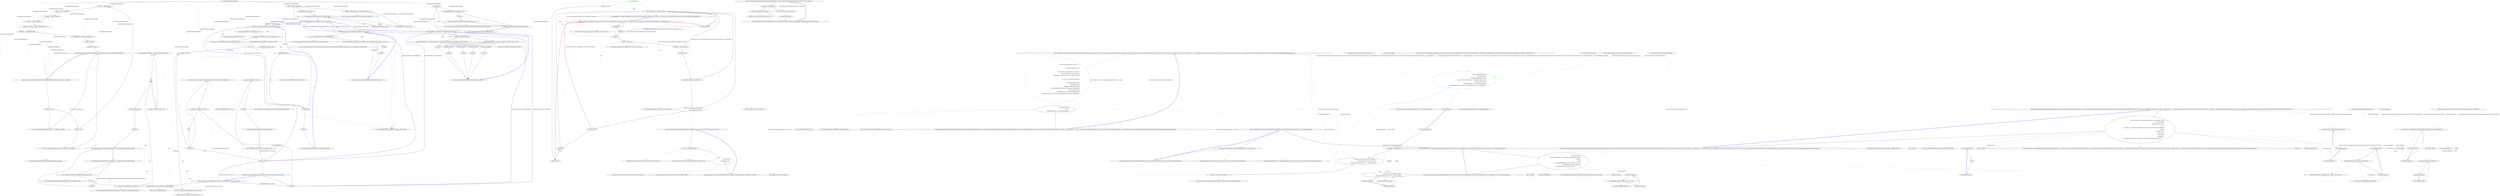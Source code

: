 digraph  {
n103 [label="CommandLine.Internal.OptionInfo", span=""];
n0 [cluster="CommandLine.Internal.OptionInfo.OptionInfo(CommandLine.OptionAttribute, System.Reflection.PropertyInfo)", label="Entry CommandLine.Internal.OptionInfo.OptionInfo(CommandLine.OptionAttribute, System.Reflection.PropertyInfo)", span="45-45"];
n1 [cluster="CommandLine.Internal.OptionInfo.OptionInfo(CommandLine.OptionAttribute, System.Reflection.PropertyInfo)", label="attribute == null", span="47-47"];
n3 [cluster="CommandLine.Internal.OptionInfo.OptionInfo(CommandLine.OptionAttribute, System.Reflection.PropertyInfo)", label="property == null", span="51-51"];
n5 [cluster="CommandLine.Internal.OptionInfo.OptionInfo(CommandLine.OptionAttribute, System.Reflection.PropertyInfo)", label="_required = attribute.Required", span="55-55"];
n6 [cluster="CommandLine.Internal.OptionInfo.OptionInfo(CommandLine.OptionAttribute, System.Reflection.PropertyInfo)", label="_helpText = attribute.HelpText", span="56-56"];
n7 [cluster="CommandLine.Internal.OptionInfo.OptionInfo(CommandLine.OptionAttribute, System.Reflection.PropertyInfo)", label="_shortName = attribute.ShortName", span="57-57"];
n8 [cluster="CommandLine.Internal.OptionInfo.OptionInfo(CommandLine.OptionAttribute, System.Reflection.PropertyInfo)", label="_longName = attribute.LongName", span="58-58"];
n9 [cluster="CommandLine.Internal.OptionInfo.OptionInfo(CommandLine.OptionAttribute, System.Reflection.PropertyInfo)", label="_mutuallyExclusiveSet = attribute.MutuallyExclusiveSet", span="59-59"];
n10 [cluster="CommandLine.Internal.OptionInfo.OptionInfo(CommandLine.OptionAttribute, System.Reflection.PropertyInfo)", label="_defaultValue = attribute.DefaultValue", span="60-60"];
n11 [cluster="CommandLine.Internal.OptionInfo.OptionInfo(CommandLine.OptionAttribute, System.Reflection.PropertyInfo)", label="_hasDefaultValue = attribute.HasDefaultValue", span="61-61"];
n12 [cluster="CommandLine.Internal.OptionInfo.OptionInfo(CommandLine.OptionAttribute, System.Reflection.PropertyInfo)", label="_attribute = attribute", span="62-62"];
n13 [cluster="CommandLine.Internal.OptionInfo.OptionInfo(CommandLine.OptionAttribute, System.Reflection.PropertyInfo)", label="_property = property", span="63-63"];
n2 [cluster="CommandLine.Internal.OptionInfo.OptionInfo(CommandLine.OptionAttribute, System.Reflection.PropertyInfo)", label="throw new ArgumentNullException(''attribute'', ''The attribute is mandatory'');", span="49-49"];
n4 [cluster="CommandLine.Internal.OptionInfo.OptionInfo(CommandLine.OptionAttribute, System.Reflection.PropertyInfo)", label="throw new ArgumentNullException(''property'', ''The property is mandatory'');", span="53-53"];
n14 [cluster="CommandLine.Internal.OptionInfo.OptionInfo(CommandLine.OptionAttribute, System.Reflection.PropertyInfo)", label="Exit CommandLine.Internal.OptionInfo.OptionInfo(CommandLine.OptionAttribute, System.Reflection.PropertyInfo)", span="45-45"];
n15 [cluster="System.ArgumentNullException.ArgumentNullException(string, string)", label="Entry System.ArgumentNullException.ArgumentNullException(string, string)", span="0-0"];
n16 [cluster="CommandLine.Internal.OptionInfo.CreateMap(object, CommandLine.CommandLineParserSettings)", label="Entry CommandLine.Internal.OptionInfo.CreateMap(object, CommandLine.CommandLineParserSettings)", span="74-74"];
n17 [cluster="CommandLine.Internal.OptionInfo.CreateMap(object, CommandLine.CommandLineParserSettings)", label="var list = ReflectionUtil.RetrievePropertyList<OptionAttribute>(target)", span="76-76"];
n20 [cluster="CommandLine.Internal.OptionInfo.CreateMap(object, CommandLine.CommandLineParserSettings)", label="var map = new OptionMap(list.Count, settings)", span="81-81"];
n24 [cluster="CommandLine.Internal.OptionInfo.CreateMap(object, CommandLine.CommandLineParserSettings)", label="map.RawOptions = target", span="89-89"];
n18 [cluster="CommandLine.Internal.OptionInfo.CreateMap(object, CommandLine.CommandLineParserSettings)", label="list == null", span="77-77"];
n27 [cluster="CommandLine.Internal.ReflectionUtil.RetrievePropertyList<TAttribute>(object)", label="Entry CommandLine.Internal.ReflectionUtil.RetrievePropertyList<TAttribute>(object)", span="43-43"];
n21 [cluster="CommandLine.Internal.OptionInfo.CreateMap(object, CommandLine.CommandLineParserSettings)", label=list, span="82-82"];
n19 [cluster="CommandLine.Internal.OptionInfo.CreateMap(object, CommandLine.CommandLineParserSettings)", label="return null;", span="79-79"];
n28 [cluster="CommandLine.Internal.OptionMap.OptionMap(int, CommandLine.CommandLineParserSettings)", label="Entry CommandLine.Internal.OptionMap.OptionMap(int, CommandLine.CommandLineParserSettings)", span="61-61"];
n23 [cluster="CommandLine.Internal.OptionInfo.CreateMap(object, CommandLine.CommandLineParserSettings)", label="map[pair.Right.UniqueName] = new OptionInfo(pair.Right, pair.Left)", span="86-86"];
n25 [cluster="CommandLine.Internal.OptionInfo.CreateMap(object, CommandLine.CommandLineParserSettings)", label="return map;", span="90-90"];
n22 [cluster="CommandLine.Internal.OptionInfo.CreateMap(object, CommandLine.CommandLineParserSettings)", label="pair.Left != null && pair.Right != null", span="84-84"];
n26 [cluster="CommandLine.Internal.OptionInfo.CreateMap(object, CommandLine.CommandLineParserSettings)", label="Exit CommandLine.Internal.OptionInfo.CreateMap(object, CommandLine.CommandLineParserSettings)", span="74-74"];
n29 [cluster="CommandLine.Internal.OptionInfo.SetValue(string, object)", label="Entry CommandLine.Internal.OptionInfo.SetValue(string, object)", span="93-93"];
n30 [cluster="CommandLine.Internal.OptionInfo.SetValue(string, object)", label="_attribute is OptionListAttribute", span="95-95"];
n31 [cluster="CommandLine.Internal.OptionInfo.SetValue(string, object)", label="return SetValueList(value, options);", span="97-97"];
n33 [cluster="CommandLine.Internal.OptionInfo.SetValue(string, object)", label="return SetNullableValue(value, options);", span="101-101"];
n34 [cluster="CommandLine.Internal.OptionInfo.SetValue(string, object)", label="return SetValueScalar(value, options);", span="103-103"];
n32 [cluster="CommandLine.Internal.OptionInfo.SetValue(string, object)", label="ReflectionUtil.IsNullableType(_property.PropertyType)", span="99-99"];
n37 [cluster="CommandLine.Internal.ReflectionUtil.IsNullableType(System.Type)", label="Entry CommandLine.Internal.ReflectionUtil.IsNullableType(System.Type)", span="178-178"];
n35 [cluster="CommandLine.Internal.OptionInfo.SetValue(string, object)", label="Exit CommandLine.Internal.OptionInfo.SetValue(string, object)", span="93-93"];
n39 [cluster="CommandLine.Internal.OptionInfo.SetValueScalar(string, object)", label="Entry CommandLine.Internal.OptionInfo.SetValueScalar(string, object)", span="126-126"];
n38 [cluster="CommandLine.Internal.OptionInfo.SetNullableValue(string, object)", label="Entry CommandLine.Internal.OptionInfo.SetNullableValue(string, object)", span="146-146"];
n36 [cluster="CommandLine.Internal.OptionInfo.SetValueList(string, object)", label="Entry CommandLine.Internal.OptionInfo.SetValueList(string, object)", span="168-168"];
n40 [cluster="CommandLine.Internal.OptionInfo.SetValue(System.Collections.Generic.IList<string>, object)", label="Entry CommandLine.Internal.OptionInfo.SetValue(System.Collections.Generic.IList<string>, object)", span="106-106"];
n41 [cluster="CommandLine.Internal.OptionInfo.SetValue(System.Collections.Generic.IList<string>, object)", label="Type elementType = _property.PropertyType.GetElementType()", span="108-108"];
n42 [cluster="CommandLine.Internal.OptionInfo.SetValue(System.Collections.Generic.IList<string>, object)", label="Array array = Array.CreateInstance(elementType, values.Count)", span="109-109"];
n45 [cluster="CommandLine.Internal.OptionInfo.SetValue(System.Collections.Generic.IList<string>, object)", label="array.SetValue(Convert.ChangeType(values[i], elementType, Thread.CurrentThread.CurrentCulture), i)", span="115-115"];
n46 [cluster="CommandLine.Internal.OptionInfo.SetValue(System.Collections.Generic.IList<string>, object)", label="_property.SetValue(options, array, null)", span="116-116"];
n52 [cluster="System.Type.GetElementType()", label="Entry System.Type.GetElementType()", span="0-0"];
n43 [cluster="CommandLine.Internal.OptionInfo.SetValue(System.Collections.Generic.IList<string>, object)", label="int i = 0", span="111-111"];
n53 [cluster="System.Array.CreateInstance(System.Type, int)", label="Entry System.Array.CreateInstance(System.Type, int)", span="0-0"];
n44 [cluster="CommandLine.Internal.OptionInfo.SetValue(System.Collections.Generic.IList<string>, object)", label="i < array.Length", span="111-111"];
n49 [cluster="CommandLine.Internal.OptionInfo.SetValue(System.Collections.Generic.IList<string>, object)", label="i++", span="111-111"];
n50 [cluster="CommandLine.Internal.OptionInfo.SetValue(System.Collections.Generic.IList<string>, object)", label="return true;", span="123-123"];
n54 [cluster="System.Convert.ChangeType(object, System.Type, System.IFormatProvider)", label="Entry System.Convert.ChangeType(object, System.Type, System.IFormatProvider)", span="0-0"];
n55 [cluster="System.Array.SetValue(object, int)", label="Entry System.Array.SetValue(object, int)", span="0-0"];
n47 [cluster="CommandLine.Internal.OptionInfo.SetValue(System.Collections.Generic.IList<string>, object)", label=FormatException, span="118-118"];
n56 [cluster="System.Reflection.PropertyInfo.SetValue(object, object, object[])", label="Entry System.Reflection.PropertyInfo.SetValue(object, object, object[])", span="0-0"];
n48 [cluster="CommandLine.Internal.OptionInfo.SetValue(System.Collections.Generic.IList<string>, object)", label="return false;", span="120-120"];
n51 [cluster="CommandLine.Internal.OptionInfo.SetValue(System.Collections.Generic.IList<string>, object)", label="Exit CommandLine.Internal.OptionInfo.SetValue(System.Collections.Generic.IList<string>, object)", span="106-106"];
n57 [cluster="CommandLine.Internal.OptionInfo.SetValueScalar(string, object)", label="_property.PropertyType.IsEnum", span="130-130"];
n58 [cluster="CommandLine.Internal.OptionInfo.SetValueScalar(string, object)", label="_property.SetValue(options, Enum.Parse(_property.PropertyType, value, true), null)", span="132-132"];
n59 [cluster="CommandLine.Internal.OptionInfo.SetValueScalar(string, object)", label="_property.SetValue(options, Convert.ChangeType(value, _property.PropertyType, Thread.CurrentThread.CurrentCulture), null)", span="136-136"];
n60 [cluster="CommandLine.Internal.OptionInfo.SetValueScalar(string, object)", label=InvalidCastException, span="139-139"];
n62 [cluster="CommandLine.Internal.OptionInfo.SetValueScalar(string, object)", label=FormatException, span="140-140"];
n64 [cluster="CommandLine.Internal.OptionInfo.SetValueScalar(string, object)", label=ArgumentException, span="141-141"];
n66 [cluster="CommandLine.Internal.OptionInfo.SetValueScalar(string, object)", label=OverflowException, span="142-142"];
n68 [cluster="CommandLine.Internal.OptionInfo.SetValueScalar(string, object)", label="return true;", span="143-143"];
n70 [cluster="System.Enum.Parse(System.Type, string, bool)", label="Entry System.Enum.Parse(System.Type, string, bool)", span="0-0"];
n61 [cluster="CommandLine.Internal.OptionInfo.SetValueScalar(string, object)", label="return false;", span="139-139"];
n63 [cluster="CommandLine.Internal.OptionInfo.SetValueScalar(string, object)", label="return false;", span="140-140"];
n65 [cluster="CommandLine.Internal.OptionInfo.SetValueScalar(string, object)", label="return false;", span="141-141"];
n67 [cluster="CommandLine.Internal.OptionInfo.SetValueScalar(string, object)", label="return false;", span="142-142"];
n69 [cluster="CommandLine.Internal.OptionInfo.SetValueScalar(string, object)", label="Exit CommandLine.Internal.OptionInfo.SetValueScalar(string, object)", span="126-126"];
n71 [cluster="CommandLine.Internal.OptionInfo.SetNullableValue(string, object)", label="var nc = new NullableConverter(_property.PropertyType)", span="148-148"];
n72 [cluster="CommandLine.Internal.OptionInfo.SetNullableValue(string, object)", label="_property.SetValue(options, nc.ConvertFromString(null, Thread.CurrentThread.CurrentCulture, value), null)", span="151-151"];
n77 [cluster="System.ComponentModel.NullableConverter.NullableConverter(System.Type)", label="Entry System.ComponentModel.NullableConverter.NullableConverter(System.Type)", span="0-0"];
n73 [cluster="CommandLine.Internal.OptionInfo.SetNullableValue(string, object)", label=Exception, span="155-155"];
n75 [cluster="CommandLine.Internal.OptionInfo.SetNullableValue(string, object)", label="return true;", span="159-159"];
n78 [cluster="System.ComponentModel.TypeConverter.ConvertFromString(System.ComponentModel.ITypeDescriptorContext, System.Globalization.CultureInfo, string)", label="Entry System.ComponentModel.TypeConverter.ConvertFromString(System.ComponentModel.ITypeDescriptorContext, System.Globalization.CultureInfo, string)", span="0-0"];
n74 [cluster="CommandLine.Internal.OptionInfo.SetNullableValue(string, object)", label="return false;", span="157-157"];
n76 [cluster="CommandLine.Internal.OptionInfo.SetNullableValue(string, object)", label="Exit CommandLine.Internal.OptionInfo.SetNullableValue(string, object)", span="146-146"];
n79 [cluster="CommandLine.Internal.OptionInfo.SetValue(bool, object)", label="Entry CommandLine.Internal.OptionInfo.SetValue(bool, object)", span="162-162"];
n80 [cluster="CommandLine.Internal.OptionInfo.SetValue(bool, object)", label="_property.SetValue(options, value, null)", span="164-164"];
n81 [cluster="CommandLine.Internal.OptionInfo.SetValue(bool, object)", label="return true;", span="165-165"];
n82 [cluster="CommandLine.Internal.OptionInfo.SetValue(bool, object)", label="Exit CommandLine.Internal.OptionInfo.SetValue(bool, object)", span="162-162"];
n83 [cluster="CommandLine.Internal.OptionInfo.SetValueList(string, object)", label="_property.SetValue(options, new List<string>(), null)", span="170-170"];
n84 [cluster="CommandLine.Internal.OptionInfo.SetValueList(string, object)", label="var fieldRef = (IList<string>)_property.GetValue(options, null)", span="171-171"];
n85 [cluster="CommandLine.Internal.OptionInfo.SetValueList(string, object)", label="var values = value.Split(((OptionListAttribute)_attribute).Separator)", span="172-172"];
n92 [cluster="System.Collections.Generic.List<T>.List()", label="Entry System.Collections.Generic.List<T>.List()", span="0-0"];
n93 [cluster="System.Reflection.PropertyInfo.GetValue(object, object[])", label="Entry System.Reflection.PropertyInfo.GetValue(object, object[])", span="0-0"];
n88 [cluster="CommandLine.Internal.OptionInfo.SetValueList(string, object)", label="fieldRef.Add(values[i])", span="175-175"];
n86 [cluster="CommandLine.Internal.OptionInfo.SetValueList(string, object)", label="int i = 0", span="173-173"];
n94 [cluster="string.Split(params char[])", label="Entry string.Split(params char[])", span="0-0"];
n87 [cluster="CommandLine.Internal.OptionInfo.SetValueList(string, object)", label="i < values.Length", span="173-173"];
n89 [cluster="CommandLine.Internal.OptionInfo.SetValueList(string, object)", label="i++", span="173-173"];
n90 [cluster="CommandLine.Internal.OptionInfo.SetValueList(string, object)", label="return true;", span="177-177"];
n95 [cluster="System.Collections.Generic.ICollection<T>.Add(T)", label="Entry System.Collections.Generic.ICollection<T>.Add(T)", span="0-0"];
n91 [cluster="CommandLine.Internal.OptionInfo.SetValueList(string, object)", label="Exit CommandLine.Internal.OptionInfo.SetValueList(string, object)", span="168-168"];
n96 [cluster="CommandLine.Internal.OptionInfo.SetDefault(object)", label="Entry CommandLine.Internal.OptionInfo.SetDefault(object)", span="180-180"];
n97 [cluster="CommandLine.Internal.OptionInfo.SetDefault(object)", label=_hasDefaultValue, span="182-182"];
n98 [cluster="CommandLine.Internal.OptionInfo.SetDefault(object)", label="_property.SetValue(options, _defaultValue, null)", span="186-186"];
n101 [cluster="CommandLine.Internal.OptionInfo.SetDefault(object)", label="Exit CommandLine.Internal.OptionInfo.SetDefault(object)", span="180-180"];
n99 [cluster="CommandLine.Internal.OptionInfo.SetDefault(object)", label=Exception, span="188-188"];
n100 [cluster="CommandLine.Internal.OptionInfo.SetDefault(object)", label="throw new CommandLineParserException(''Bad default value.'', e);", span="190-190"];
n102 [cluster="CommandLine.CommandLineParserException.CommandLineParserException(string, System.Exception)", label="Entry CommandLine.CommandLineParserException.CommandLineParserException(string, System.Exception)", span="57-57"];
d11 [cluster="CommandLine.Core.Sequence.Partition(System.Collections.Generic.IEnumerable<CommandLine.Core.Token>, System.Func<string, CommandLine.Infrastructure.Maybe<CommandLine.Core.TypeDescriptor>>)", color=green, community=0, label="0: token.IsValue()", span="33-33"];
d10 [cluster="CommandLine.Core.Sequence.Partition(System.Collections.Generic.IEnumerable<CommandLine.Core.Token>, System.Func<string, CommandLine.Infrastructure.Maybe<CommandLine.Core.TypeDescriptor>>)", label="tokens.Skip(1)", span="31-31"];
d12 [cluster="CommandLine.Core.Sequence.Partition(System.Collections.Generic.IEnumerable<CommandLine.Core.Token>, System.Func<string, CommandLine.Infrastructure.Maybe<CommandLine.Core.TypeDescriptor>>)", label="items++", span="35-35"];
d14 [cluster="CommandLine.Core.Sequence.Partition(System.Collections.Generic.IEnumerable<CommandLine.Core.Token>, System.Func<string, CommandLine.Infrastructure.Maybe<CommandLine.Core.TypeDescriptor>>)", label="Partition(tokens.Skip(1 + items), typeLookup)", span="46-46"];
d23 [cluster="CommandLine.Core.Token.IsValue()", label="Entry CommandLine.Core.Token.IsValue()", span="77-77"];
d0 [cluster="CommandLine.Core.Sequence.Partition(System.Collections.Generic.IEnumerable<CommandLine.Core.Token>, System.Func<string, CommandLine.Infrastructure.Maybe<CommandLine.Core.TypeDescriptor>>)", label="Entry CommandLine.Core.Sequence.Partition(System.Collections.Generic.IEnumerable<CommandLine.Core.Token>, System.Func<string, CommandLine.Infrastructure.Maybe<CommandLine.Core.TypeDescriptor>>)", span="11-11"];
d9 [cluster="CommandLine.Core.Sequence.Partition(System.Collections.Generic.IEnumerable<CommandLine.Core.Token>, System.Func<string, CommandLine.Infrastructure.Maybe<CommandLine.Core.TypeDescriptor>>)", label="yield return first;", span="29-29"];
d13 [cluster="CommandLine.Core.Sequence.Partition(System.Collections.Generic.IEnumerable<CommandLine.Core.Token>, System.Func<string, CommandLine.Infrastructure.Maybe<CommandLine.Core.TypeDescriptor>>)", label="yield return token;", span="36-36"];
d22 [cluster="System.Collections.Generic.IEnumerable<TSource>.Skip<TSource>(int)", label="Entry System.Collections.Generic.IEnumerable<TSource>.Skip<TSource>(int)", span="0-0"];
d3 [cluster="CommandLine.Core.Sequence.Partition(System.Collections.Generic.IEnumerable<CommandLine.Core.Token>, System.Func<string, CommandLine.Infrastructure.Maybe<CommandLine.Core.TypeDescriptor>>)", label="var items = 0", span="19-19"];
d15 [cluster="CommandLine.Core.Sequence.Partition(System.Collections.Generic.IEnumerable<CommandLine.Core.Token>, System.Func<string, CommandLine.Infrastructure.Maybe<CommandLine.Core.TypeDescriptor>>)", label="yield return token;", span="48-48"];
d7 [cluster="CommandLine.Core.Sequence.Partition(System.Collections.Generic.IEnumerable<CommandLine.Core.Token>, System.Func<string, CommandLine.Infrastructure.Maybe<CommandLine.Core.TypeDescriptor>>)", label="typeLookup(first.Text).MatchJust(out info)", span="24-24"];
d8 [cluster="CommandLine.Core.Sequence.Partition(System.Collections.Generic.IEnumerable<CommandLine.Core.Token>, System.Func<string, CommandLine.Infrastructure.Maybe<CommandLine.Core.TypeDescriptor>>)", label="info.Tag == TypeDescriptorKind.Sequence\r\n                        && IsNextTokenAValue(tokens)", span="26-27"];
d5 [cluster="CommandLine.Core.Sequence.Partition(System.Collections.Generic.IEnumerable<CommandLine.Core.Token>, System.Func<string, CommandLine.Infrastructure.Maybe<CommandLine.Core.TypeDescriptor>>)", label="first.Tag == TokenType.Name", span="21-21"];
d16 [cluster="CommandLine.Core.Sequence.Partition(System.Collections.Generic.IEnumerable<CommandLine.Core.Token>, System.Func<string, CommandLine.Infrastructure.Maybe<CommandLine.Core.TypeDescriptor>>)", label="Exit CommandLine.Core.Sequence.Partition(System.Collections.Generic.IEnumerable<CommandLine.Core.Token>, System.Func<string, CommandLine.Infrastructure.Maybe<CommandLine.Core.TypeDescriptor>>)", span="11-11"];
d25 [cluster="CommandLine.Core.Sequence.IsNextTokenAValue(System.Collections.Generic.IEnumerable<CommandLine.Core.Token>)", label="return next.Any()\r\n                ? next.Single().IsValue()\r\n                : false;", span="56-58"];
d1 [cluster="CommandLine.Core.Sequence.Partition(System.Collections.Generic.IEnumerable<CommandLine.Core.Token>, System.Func<string, CommandLine.Infrastructure.Maybe<CommandLine.Core.TypeDescriptor>>)", label="tokens.Empty()", span="15-15"];
d2 [cluster="CommandLine.Core.Sequence.Partition(System.Collections.Generic.IEnumerable<CommandLine.Core.Token>, System.Func<string, CommandLine.Infrastructure.Maybe<CommandLine.Core.TypeDescriptor>>)", label="yield break;", span="17-17"];
d4 [cluster="CommandLine.Core.Sequence.Partition(System.Collections.Generic.IEnumerable<CommandLine.Core.Token>, System.Func<string, CommandLine.Infrastructure.Maybe<CommandLine.Core.TypeDescriptor>>)", label="var first = tokens.First()", span="20-20"];
d24 [cluster="CommandLine.Core.Sequence.IsNextTokenAValue(System.Collections.Generic.IEnumerable<CommandLine.Core.Token>)", label="var next = tokens.Skip(1).Take(1)", span="54-54"];
d6 [cluster="CommandLine.Core.Sequence.Partition(System.Collections.Generic.IEnumerable<CommandLine.Core.Token>, System.Func<string, CommandLine.Infrastructure.Maybe<CommandLine.Core.TypeDescriptor>>)", label="TypeDescriptor info", span="23-23"];
d19 [cluster="System.Func<T, TResult>.Invoke(T)", label="Entry System.Func<T, TResult>.Invoke(T)", span="0-0"];
d20 [cluster="CommandLine.Infrastructure.Maybe<T>.MatchJust(out T)", label="Entry CommandLine.Infrastructure.Maybe<T>.MatchJust(out T)", span="31-31"];
d21 [cluster="CommandLine.Core.Sequence.IsNextTokenAValue(System.Collections.Generic.IEnumerable<CommandLine.Core.Token>)", label="Entry CommandLine.Core.Sequence.IsNextTokenAValue(System.Collections.Generic.IEnumerable<CommandLine.Core.Token>)", span="52-52"];
d26 [cluster="CommandLine.Core.Sequence.IsNextTokenAValue(System.Collections.Generic.IEnumerable<CommandLine.Core.Token>)", label="Exit CommandLine.Core.Sequence.IsNextTokenAValue(System.Collections.Generic.IEnumerable<CommandLine.Core.Token>)", span="52-52"];
d28 [cluster="System.Collections.Generic.IEnumerable<TSource>.Any<TSource>()", label="Entry System.Collections.Generic.IEnumerable<TSource>.Any<TSource>()", span="0-0"];
d29 [cluster="System.Collections.Generic.IEnumerable<TSource>.Single<TSource>()", label="Entry System.Collections.Generic.IEnumerable<TSource>.Single<TSource>()", span="0-0"];
d17 [cluster="System.Collections.Generic.IEnumerable<TSource>.Empty<TSource>()", label="Entry System.Collections.Generic.IEnumerable<TSource>.Empty<TSource>()", span="87-87"];
d18 [cluster="System.Collections.Generic.IEnumerable<TSource>.First<TSource>()", label="Entry System.Collections.Generic.IEnumerable<TSource>.First<TSource>()", span="0-0"];
d27 [cluster="System.Collections.Generic.IEnumerable<TSource>.Take<TSource>(int)", label="Entry System.Collections.Generic.IEnumerable<TSource>.Take<TSource>(int)", span="0-0"];
m0_51 [cluster="Unk.SingleOrDefault", file="InstanceChooser.cs", label="Entry Unk.SingleOrDefault", span=""];
m0_7 [cluster="CommandLine.Core.InstanceChooser.MakeNotParsed(System.Collections.Generic.IEnumerable<System.Type>, params CommandLine.Error[])", file="InstanceChooser.cs", label="Entry CommandLine.Core.InstanceChooser.MakeNotParsed(System.Collections.Generic.IEnumerable<System.Type>, params CommandLine.Error[])", span="81-81"];
m0_62 [cluster="CommandLine.Core.InstanceChooser.MakeNotParsed(System.Collections.Generic.IEnumerable<System.Type>, params CommandLine.Error[])", file="InstanceChooser.cs", label="return new NotParsed<object>(TypeInfo.Create(typeof(NullInstance), types), errors);", span="83-83"];
m0_63 [cluster="CommandLine.Core.InstanceChooser.MakeNotParsed(System.Collections.Generic.IEnumerable<System.Type>, params CommandLine.Error[])", file="InstanceChooser.cs", label="Exit CommandLine.Core.InstanceChooser.MakeNotParsed(System.Collections.Generic.IEnumerable<System.Type>, params CommandLine.Error[])", span="81-81"];
m0_31 [cluster="CommandLine.Core.InstanceBuilder.Build<T>(CSharpx.Maybe<System.Func<T>>, System.Func<System.Collections.Generic.IEnumerable<string>, System.Collections.Generic.IEnumerable<CommandLine.Core.OptionSpecification>, RailwaySharp.ErrorHandling.Result<System.Collections.Generic.IEnumerable<CommandLine.Core.Token>, CommandLine.Error>>, System.Collections.Generic.IEnumerable<string>, System.StringComparer, System.Globalization.CultureInfo, System.Collections.Generic.IEnumerable<CommandLine.ErrorType>)", file="InstanceChooser.cs", label="Entry CommandLine.Core.InstanceBuilder.Build<T>(CSharpx.Maybe<System.Func<T>>, System.Func<System.Collections.Generic.IEnumerable<string>, System.Collections.Generic.IEnumerable<CommandLine.Core.OptionSpecification>, RailwaySharp.ErrorHandling.Result<System.Collections.Generic.IEnumerable<CommandLine.Core.Token>, CommandLine.Error>>, System.Collections.Generic.IEnumerable<string>, System.StringComparer, System.Globalization.CultureInfo, System.Collections.Generic.IEnumerable<CommandLine.ErrorType>)", span="14-14"];
m0_30 [cluster="Unk.>", file="InstanceChooser.cs", label="Entry Unk.>", span=""];
m0_34 [cluster="Unk.MakeNotParsed", file="InstanceChooser.cs", label="Entry Unk.MakeNotParsed", span=""];
m0_29 [cluster="Unk.Any", file="InstanceChooser.cs", label="Entry Unk.Any", span=""];
m0_64 [cluster="CommandLine.NotParsed<T>.NotParsed(CommandLine.TypeInfo, System.Collections.Generic.IEnumerable<CommandLine.Error>)", file="InstanceChooser.cs", label="Entry CommandLine.NotParsed<T>.NotParsed(CommandLine.TypeInfo, System.Collections.Generic.IEnumerable<CommandLine.Error>)", span="163-163"];
m0_33 [cluster="CommandLine.BadVerbSelectedError.BadVerbSelectedError(string)", file="InstanceChooser.cs", label="Entry CommandLine.BadVerbSelectedError.BadVerbSelectedError(string)", span="382-382"];
m0_53 [cluster="CommandLine.HelpVerbRequestedError.HelpVerbRequestedError(string, System.Type, bool)", file="InstanceChooser.cs", label="Entry CommandLine.HelpVerbRequestedError.HelpVerbRequestedError(string, System.Type, bool)", span="408-408"];
m0_20 [cluster="CommandLine.VersionRequestedError.VersionRequestedError()", file="InstanceChooser.cs", label="Entry CommandLine.VersionRequestedError.VersionRequestedError()", span="457-457"];
m0_25 [cluster="System.StringComparer.Equals(string, string)", file="InstanceChooser.cs", label="Entry System.StringComparer.Equals(string, string)", span="0-0"];
m0_52 [cluster="Unk.ToMaybe", file="InstanceChooser.cs", label="Entry Unk.ToMaybe", span=""];
m0_41 [cluster="Unk.Single", file="InstanceChooser.cs", label="Entry Unk.Single", span=""];
m0_4 [cluster="System.Collections.Generic.IEnumerable<TSource>.Any<TSource>()", file="InstanceChooser.cs", label="Entry System.Collections.Generic.IEnumerable<TSource>.Any<TSource>()", span="0-0"];
m0_5 [cluster="System.Func<TResult>.Invoke()", file="InstanceChooser.cs", label="Entry System.Func<TResult>.Invoke()", span="0-0"];
m0_26 [cluster="string.Concat(string, string)", file="InstanceChooser.cs", label="Entry string.Concat(string, string)", span="0-0"];
m0_43 [cluster="lambda expression", file="InstanceChooser.cs", label="Entry lambda expression", span="58-58"];
m0_12 [cluster="lambda expression", color=green, community=0, file="InstanceChooser.cs", label="0: return preprocCompare(''help'')\r\n                    ? MakeNotParsed(types,\r\n                        MakeHelpVerbRequestedError(verbs,\r\n                            arguments.Skip(1).FirstOrDefault() ?? string.Empty, nameComparer))\r\n                    : preprocCompare(''version'')\r\n                        ? MakeNotParsed(types, new VersionRequestedError())\r\n                        : MatchVerb(tokenizer, verbs, arguments, nameComparer, parsingCulture, nonFatalErrors);", span="32-38"];
m0_10 [cluster="lambda expression", file="InstanceChooser.cs", label="Func<string, bool> preprocCompare = command =>\r\n                        nameComparer.Equals(command, firstArg) ||\r\n                        nameComparer.Equals(string.Concat(''--'', command), firstArg)", span="26-28"];
m0_11 [cluster="lambda expression", file="InstanceChooser.cs", label="var verbs = Verb.SelectFromTypes(types)", span="30-30"];
m0_13 [cluster="lambda expression", file="InstanceChooser.cs", label="Exit lambda expression", span="22-39"];
m0_9 [cluster="lambda expression", file="InstanceChooser.cs", label="var firstArg = arguments.First()", span="24-24"];
m0_23 [cluster="lambda expression", file="InstanceChooser.cs", label="nameComparer.Equals(command, firstArg) ||\r\n                        nameComparer.Equals(string.Concat(''--'', command), firstArg)", span="27-28"];
m0_8 [cluster="lambda expression", file="InstanceChooser.cs", label="Entry lambda expression", span="22-39"];
m0_56 [cluster="lambda expression", file="InstanceChooser.cs", label="nameComparer.Equals(v.Item1.Name, verb)", span="73-73"];
m0_36 [cluster="lambda expression", file="InstanceChooser.cs", label="nameComparer.Equals(a.Item1.Name, arguments.First())", span="54-54"];
m0_39 [cluster="lambda expression", file="InstanceChooser.cs", label="verbs.Single(v => nameComparer.Equals(v.Item1.Name, arguments.First())).Item2.AutoDefault()", span="58-58"];
m0_44 [cluster="lambda expression", file="InstanceChooser.cs", label="nameComparer.Equals(v.Item1.Name, arguments.First())", span="58-58"];
m0_22 [cluster="lambda expression", file="InstanceChooser.cs", label="Entry lambda expression", span="26-28"];
m0_24 [cluster="lambda expression", file="InstanceChooser.cs", label="Exit lambda expression", span="26-28"];
m0_35 [cluster="lambda expression", file="InstanceChooser.cs", label="Entry lambda expression", span="54-54"];
m0_38 [cluster="lambda expression", file="InstanceChooser.cs", label="Entry lambda expression", span="57-58"];
m0_46 [cluster="lambda expression", file="InstanceChooser.cs", label="Entry lambda expression", span="64-64"];
m0_55 [cluster="lambda expression", file="InstanceChooser.cs", label="Entry lambda expression", span="73-73"];
m0_58 [cluster="lambda expression", file="InstanceChooser.cs", label="Entry lambda expression", span="76-76"];
m0_57 [cluster="lambda expression", file="InstanceChooser.cs", label="Exit lambda expression", span="73-73"];
m0_37 [cluster="lambda expression", file="InstanceChooser.cs", label="Exit lambda expression", span="54-54"];
m0_40 [cluster="lambda expression", file="InstanceChooser.cs", label="Exit lambda expression", span="57-58"];
m0_45 [cluster="lambda expression", file="InstanceChooser.cs", label="Exit lambda expression", span="58-58"];
m0_48 [cluster="lambda expression", file="InstanceChooser.cs", label="Exit lambda expression", span="64-64"];
m0_47 [cluster="lambda expression", file="InstanceChooser.cs", label="v.Item2", span="64-64"];
m0_59 [cluster="lambda expression", file="InstanceChooser.cs", label="new HelpVerbRequestedError(v.Item1.Name, v.Item2, true)", span="76-76"];
m0_60 [cluster="lambda expression", file="InstanceChooser.cs", label="Exit lambda expression", span="76-76"];
m0_14 [cluster="System.Collections.Generic.IEnumerable<TSource>.First<TSource>()", file="InstanceChooser.cs", label="Entry System.Collections.Generic.IEnumerable<TSource>.First<TSource>()", span="0-0"];
m0_65 [cluster="CommandLine.TypeInfo.Create(System.Type, System.Collections.Generic.IEnumerable<System.Type>)", file="InstanceChooser.cs", label="Entry CommandLine.TypeInfo.Create(System.Type, System.Collections.Generic.IEnumerable<System.Type>)", span="34-34"];
m0_17 [cluster="System.Collections.Generic.IEnumerable<TSource>.Skip<TSource>(int)", file="InstanceChooser.cs", label="Entry System.Collections.Generic.IEnumerable<TSource>.Skip<TSource>(int)", span="0-0"];
m0_21 [cluster="CommandLine.Core.InstanceChooser.MatchVerb(System.Func<System.Collections.Generic.IEnumerable<string>, System.Collections.Generic.IEnumerable<CommandLine.Core.OptionSpecification>, RailwaySharp.ErrorHandling.Result<System.Collections.Generic.IEnumerable<CommandLine.Core.Token>, CommandLine.Error>>, System.Collections.Generic.IEnumerable<System.Tuple<CommandLine.Core.Verb, System.Type>>, System.Collections.Generic.IEnumerable<string>, System.StringComparer, System.Globalization.CultureInfo, System.Collections.Generic.IEnumerable<CommandLine.ErrorType>)", file="InstanceChooser.cs", label="Entry CommandLine.Core.InstanceChooser.MatchVerb(System.Func<System.Collections.Generic.IEnumerable<string>, System.Collections.Generic.IEnumerable<CommandLine.Core.OptionSpecification>, RailwaySharp.ErrorHandling.Result<System.Collections.Generic.IEnumerable<CommandLine.Core.Token>, CommandLine.Error>>, System.Collections.Generic.IEnumerable<System.Tuple<CommandLine.Core.Verb, System.Type>>, System.Collections.Generic.IEnumerable<string>, System.StringComparer, System.Globalization.CultureInfo, System.Collections.Generic.IEnumerable<CommandLine.ErrorType>)", span="46-46"];
m0_27 [cluster="CommandLine.Core.InstanceChooser.MatchVerb(System.Func<System.Collections.Generic.IEnumerable<string>, System.Collections.Generic.IEnumerable<CommandLine.Core.OptionSpecification>, RailwaySharp.ErrorHandling.Result<System.Collections.Generic.IEnumerable<CommandLine.Core.Token>, CommandLine.Error>>, System.Collections.Generic.IEnumerable<System.Tuple<CommandLine.Core.Verb, System.Type>>, System.Collections.Generic.IEnumerable<string>, System.StringComparer, System.Globalization.CultureInfo, System.Collections.Generic.IEnumerable<CommandLine.ErrorType>)", file="InstanceChooser.cs", label="return verbs.Any(a => nameComparer.Equals(a.Item1.Name, arguments.First()))\r\n                ? InstanceBuilder.Build(\r\n                    Maybe.Just<Func<object>>(\r\n                        () =>\r\n                            verbs.Single(v => nameComparer.Equals(v.Item1.Name, arguments.First())).Item2.AutoDefault()),\r\n                    tokenizer,\r\n                    arguments.Skip(1),\r\n                    nameComparer,\r\n                    parsingCulture,\r\n                    nonFatalErrors)\r\n                : MakeNotParsed(verbs.Select(v => v.Item2), new BadVerbSelectedError(arguments.First()));", span="54-64"];
m0_28 [cluster="CommandLine.Core.InstanceChooser.MatchVerb(System.Func<System.Collections.Generic.IEnumerable<string>, System.Collections.Generic.IEnumerable<CommandLine.Core.OptionSpecification>, RailwaySharp.ErrorHandling.Result<System.Collections.Generic.IEnumerable<CommandLine.Core.Token>, CommandLine.Error>>, System.Collections.Generic.IEnumerable<System.Tuple<CommandLine.Core.Verb, System.Type>>, System.Collections.Generic.IEnumerable<string>, System.StringComparer, System.Globalization.CultureInfo, System.Collections.Generic.IEnumerable<CommandLine.ErrorType>)", file="InstanceChooser.cs", label="Exit CommandLine.Core.InstanceChooser.MatchVerb(System.Func<System.Collections.Generic.IEnumerable<string>, System.Collections.Generic.IEnumerable<CommandLine.Core.OptionSpecification>, RailwaySharp.ErrorHandling.Result<System.Collections.Generic.IEnumerable<CommandLine.Core.Token>, CommandLine.Error>>, System.Collections.Generic.IEnumerable<System.Tuple<CommandLine.Core.Verb, System.Type>>, System.Collections.Generic.IEnumerable<string>, System.StringComparer, System.Globalization.CultureInfo, System.Collections.Generic.IEnumerable<CommandLine.ErrorType>)", span="46-46"];
m0_19 [cluster="CommandLine.Core.InstanceChooser.MakeHelpVerbRequestedError(System.Collections.Generic.IEnumerable<System.Tuple<CommandLine.Core.Verb, System.Type>>, string, System.StringComparer)", file="InstanceChooser.cs", label="Entry CommandLine.Core.InstanceChooser.MakeHelpVerbRequestedError(System.Collections.Generic.IEnumerable<System.Tuple<CommandLine.Core.Verb, System.Type>>, string, System.StringComparer)", span="67-67"];
m0_49 [cluster="CommandLine.Core.InstanceChooser.MakeHelpVerbRequestedError(System.Collections.Generic.IEnumerable<System.Tuple<CommandLine.Core.Verb, System.Type>>, string, System.StringComparer)", file="InstanceChooser.cs", label="return verb.Length > 0\r\n                ? verbs.SingleOrDefault(v => nameComparer.Equals(v.Item1.Name, verb))\r\n                        .ToMaybe()\r\n                        .Return(\r\n                            v => new HelpVerbRequestedError(v.Item1.Name, v.Item2, true),\r\n                            new HelpVerbRequestedError(null, null, false))\r\n                : new HelpVerbRequestedError(null, null, false);", span="72-78"];
m0_50 [cluster="CommandLine.Core.InstanceChooser.MakeHelpVerbRequestedError(System.Collections.Generic.IEnumerable<System.Tuple<CommandLine.Core.Verb, System.Type>>, string, System.StringComparer)", file="InstanceChooser.cs", label="Exit CommandLine.Core.InstanceChooser.MakeHelpVerbRequestedError(System.Collections.Generic.IEnumerable<System.Tuple<CommandLine.Core.Verb, System.Type>>, string, System.StringComparer)", span="67-67"];
m0_32 [cluster="Unk.Select", file="InstanceChooser.cs", label="Entry Unk.Select", span=""];
m0_6 [cluster="CommandLine.NoVerbSelectedError.NoVerbSelectedError()", file="InstanceChooser.cs", label="Entry CommandLine.NoVerbSelectedError.NoVerbSelectedError()", span="446-446"];
m0_54 [cluster="Unk.Return", file="InstanceChooser.cs", label="Entry Unk.Return", span=""];
m0_42 [cluster="Unk.AutoDefault", file="InstanceChooser.cs", label="Entry Unk.AutoDefault", span=""];
m0_18 [cluster="System.Collections.Generic.IEnumerable<TSource>.FirstOrDefault<TSource>()", file="InstanceChooser.cs", label="Entry System.Collections.Generic.IEnumerable<TSource>.FirstOrDefault<TSource>()", span="0-0"];
m0_0 [cluster="CommandLine.Core.InstanceChooser.Choose(System.Func<System.Collections.Generic.IEnumerable<string>, System.Collections.Generic.IEnumerable<CommandLine.Core.OptionSpecification>, RailwaySharp.ErrorHandling.Result<System.Collections.Generic.IEnumerable<CommandLine.Core.Token>, CommandLine.Error>>, System.Collections.Generic.IEnumerable<System.Type>, System.Collections.Generic.IEnumerable<string>, System.StringComparer, System.Globalization.CultureInfo, System.Collections.Generic.IEnumerable<CommandLine.ErrorType>)", file="InstanceChooser.cs", label="Entry CommandLine.Core.InstanceChooser.Choose(System.Func<System.Collections.Generic.IEnumerable<string>, System.Collections.Generic.IEnumerable<CommandLine.Core.OptionSpecification>, RailwaySharp.ErrorHandling.Result<System.Collections.Generic.IEnumerable<CommandLine.Core.Token>, CommandLine.Error>>, System.Collections.Generic.IEnumerable<System.Type>, System.Collections.Generic.IEnumerable<string>, System.StringComparer, System.Globalization.CultureInfo, System.Collections.Generic.IEnumerable<CommandLine.ErrorType>)", span="14-14"];
m0_1 [cluster="CommandLine.Core.InstanceChooser.Choose(System.Func<System.Collections.Generic.IEnumerable<string>, System.Collections.Generic.IEnumerable<CommandLine.Core.OptionSpecification>, RailwaySharp.ErrorHandling.Result<System.Collections.Generic.IEnumerable<CommandLine.Core.Token>, CommandLine.Error>>, System.Collections.Generic.IEnumerable<System.Type>, System.Collections.Generic.IEnumerable<string>, System.StringComparer, System.Globalization.CultureInfo, System.Collections.Generic.IEnumerable<CommandLine.ErrorType>)", color=green, community=0, file="InstanceChooser.cs", label="0: Func<ParserResult<object>> choose = () =>\r\n            {\r\n                var firstArg = arguments.First();\r\n\r\n                Func<string, bool> preprocCompare = command =>\r\n                        nameComparer.Equals(command, firstArg) ||\r\n                        nameComparer.Equals(string.Concat(''--'', command), firstArg);\r\n\r\n                var verbs = Verb.SelectFromTypes(types);\r\n\r\n                return preprocCompare(''help'')\r\n                    ? MakeNotParsed(types,\r\n                        MakeHelpVerbRequestedError(verbs,\r\n                            arguments.Skip(1).FirstOrDefault() ?? string.Empty, nameComparer))\r\n                    : preprocCompare(''version'')\r\n                        ? MakeNotParsed(types, new VersionRequestedError())\r\n                        : MatchVerb(tokenizer, verbs, arguments, nameComparer, parsingCulture, nonFatalErrors);\r\n            }", span="22-39"];
m0_2 [cluster="CommandLine.Core.InstanceChooser.Choose(System.Func<System.Collections.Generic.IEnumerable<string>, System.Collections.Generic.IEnumerable<CommandLine.Core.OptionSpecification>, RailwaySharp.ErrorHandling.Result<System.Collections.Generic.IEnumerable<CommandLine.Core.Token>, CommandLine.Error>>, System.Collections.Generic.IEnumerable<System.Type>, System.Collections.Generic.IEnumerable<string>, System.StringComparer, System.Globalization.CultureInfo, System.Collections.Generic.IEnumerable<CommandLine.ErrorType>)", file="InstanceChooser.cs", label="return arguments.Any()\r\n                ? choose()\r\n                : MakeNotParsed(types, new NoVerbSelectedError());", span="41-43"];
m0_3 [cluster="CommandLine.Core.InstanceChooser.Choose(System.Func<System.Collections.Generic.IEnumerable<string>, System.Collections.Generic.IEnumerable<CommandLine.Core.OptionSpecification>, RailwaySharp.ErrorHandling.Result<System.Collections.Generic.IEnumerable<CommandLine.Core.Token>, CommandLine.Error>>, System.Collections.Generic.IEnumerable<System.Type>, System.Collections.Generic.IEnumerable<string>, System.StringComparer, System.Globalization.CultureInfo, System.Collections.Generic.IEnumerable<CommandLine.ErrorType>)", file="InstanceChooser.cs", label="Exit CommandLine.Core.InstanceChooser.Choose(System.Func<System.Collections.Generic.IEnumerable<string>, System.Collections.Generic.IEnumerable<CommandLine.Core.OptionSpecification>, RailwaySharp.ErrorHandling.Result<System.Collections.Generic.IEnumerable<CommandLine.Core.Token>, CommandLine.Error>>, System.Collections.Generic.IEnumerable<System.Type>, System.Collections.Generic.IEnumerable<string>, System.StringComparer, System.Globalization.CultureInfo, System.Collections.Generic.IEnumerable<CommandLine.ErrorType>)", span="14-14"];
m0_15 [cluster="CommandLine.Core.Verb.SelectFromTypes(System.Collections.Generic.IEnumerable<System.Type>)", file="InstanceChooser.cs", label="Entry CommandLine.Core.Verb.SelectFromTypes(System.Collections.Generic.IEnumerable<System.Type>)", span="40-40"];
m0_61 [cluster="HelpVerbRequestedError.cstr", file="InstanceChooser.cs", label="Entry HelpVerbRequestedError.cstr", span=""];
m0_66 [file="InstanceChooser.cs", label="System.Collections.Generic.IEnumerable<string>", span=""];
m0_67 [file="InstanceChooser.cs", label="System.StringComparer", span=""];
m0_68 [file="InstanceChooser.cs", label="System.Collections.Generic.IEnumerable<System.Type>", span=""];
m0_69 [file="InstanceChooser.cs", label="System.Func<System.Collections.Generic.IEnumerable<string>, System.Collections.Generic.IEnumerable<CommandLine.Core.OptionSpecification>, RailwaySharp.ErrorHandling.Result<System.Collections.Generic.IEnumerable<CommandLine.Core.Token>, CommandLine.Error>>", span=""];
m0_70 [file="InstanceChooser.cs", label="System.Globalization.CultureInfo", span=""];
m0_71 [file="InstanceChooser.cs", label="System.Collections.Generic.IEnumerable<CommandLine.ErrorType>", span=""];
m0_72 [file="InstanceChooser.cs", label=firstArg, span=""];
m0_76 [file="InstanceChooser.cs", label=string, span=""];
m0_77 [file="InstanceChooser.cs", label="System.StringComparer", span=""];
m0_73 [file="InstanceChooser.cs", label="System.Collections.Generic.IEnumerable<string>", span=""];
m0_74 [file="InstanceChooser.cs", label="System.StringComparer", span=""];
m0_75 [file="InstanceChooser.cs", label="System.Collections.Generic.IEnumerable<System.Tuple<CommandLine.Core.Verb, System.Type>>", span=""];
m1_0 [cluster="CommandLine.Infrastructure.ResultExtensions.SuccessfulMessages<TSuccess, TMessage>(RailwaySharp.ErrorHandling.Result<TSuccess, TMessage>)", file="ParserTests.cs", label="Entry CommandLine.Infrastructure.ResultExtensions.SuccessfulMessages<TSuccess, TMessage>(RailwaySharp.ErrorHandling.Result<TSuccess, TMessage>)", span="12-12"];
m1_1 [cluster="CommandLine.Infrastructure.ResultExtensions.SuccessfulMessages<TSuccess, TMessage>(RailwaySharp.ErrorHandling.Result<TSuccess, TMessage>)", file="ParserTests.cs", label="result.Tag == ResultType.Ok", span="14-14"];
m1_2 [cluster="CommandLine.Infrastructure.ResultExtensions.SuccessfulMessages<TSuccess, TMessage>(RailwaySharp.ErrorHandling.Result<TSuccess, TMessage>)", file="ParserTests.cs", label="var ok = (Ok<TSuccess, TMessage>)result", span="16-16"];
m1_4 [cluster="CommandLine.Infrastructure.ResultExtensions.SuccessfulMessages<TSuccess, TMessage>(RailwaySharp.ErrorHandling.Result<TSuccess, TMessage>)", file="ParserTests.cs", label="return Enumerable.Empty<TMessage>();", span="19-19"];
m1_3 [cluster="CommandLine.Infrastructure.ResultExtensions.SuccessfulMessages<TSuccess, TMessage>(RailwaySharp.ErrorHandling.Result<TSuccess, TMessage>)", file="ParserTests.cs", label="return ok.Value.Messages;", span="17-17"];
m1_5 [cluster="CommandLine.Infrastructure.ResultExtensions.SuccessfulMessages<TSuccess, TMessage>(RailwaySharp.ErrorHandling.Result<TSuccess, TMessage>)", file="ParserTests.cs", label="Exit CommandLine.Infrastructure.ResultExtensions.SuccessfulMessages<TSuccess, TMessage>(RailwaySharp.ErrorHandling.Result<TSuccess, TMessage>)", span="12-12"];
m1_6 [cluster="System.Linq.Enumerable.Empty<TResult>()", file="ParserTests.cs", label="Entry System.Linq.Enumerable.Empty<TResult>()", span="0-0"];
n103 -> n5  [color=darkseagreen4, key=1, label="CommandLine.Internal.OptionInfo", style=dashed];
n103 -> n6  [color=darkseagreen4, key=1, label="CommandLine.Internal.OptionInfo", style=dashed];
n103 -> n7  [color=darkseagreen4, key=1, label="CommandLine.Internal.OptionInfo", style=dashed];
n103 -> n8  [color=darkseagreen4, key=1, label="CommandLine.Internal.OptionInfo", style=dashed];
n103 -> n9  [color=darkseagreen4, key=1, label="CommandLine.Internal.OptionInfo", style=dashed];
n103 -> n10  [color=darkseagreen4, key=1, label="CommandLine.Internal.OptionInfo", style=dashed];
n103 -> n11  [color=darkseagreen4, key=1, label="CommandLine.Internal.OptionInfo", style=dashed];
n103 -> n12  [color=darkseagreen4, key=1, label="CommandLine.Internal.OptionInfo", style=dashed];
n103 -> n13  [color=darkseagreen4, key=1, label="CommandLine.Internal.OptionInfo", style=dashed];
n103 -> n30  [color=darkseagreen4, key=1, label="CommandLine.Internal.OptionInfo", style=dashed];
n103 -> n31  [color=darkseagreen4, key=1, label="CommandLine.Internal.OptionInfo", style=dashed];
n103 -> n32  [color=darkseagreen4, key=1, label="CommandLine.Internal.OptionInfo", style=dashed];
n103 -> n33  [color=darkseagreen4, key=1, label="CommandLine.Internal.OptionInfo", style=dashed];
n103 -> n34  [color=darkseagreen4, key=1, label="CommandLine.Internal.OptionInfo", style=dashed];
n103 -> n41  [color=darkseagreen4, key=1, label="CommandLine.Internal.OptionInfo", style=dashed];
n103 -> n46  [color=darkseagreen4, key=1, label="CommandLine.Internal.OptionInfo", style=dashed];
n103 -> n57  [color=darkseagreen4, key=1, label="CommandLine.Internal.OptionInfo", style=dashed];
n103 -> n58  [color=darkseagreen4, key=1, label="CommandLine.Internal.OptionInfo", style=dashed];
n103 -> n59  [color=darkseagreen4, key=1, label="CommandLine.Internal.OptionInfo", style=dashed];
n103 -> n71  [color=darkseagreen4, key=1, label="CommandLine.Internal.OptionInfo", style=dashed];
n103 -> n72  [color=darkseagreen4, key=1, label="CommandLine.Internal.OptionInfo", style=dashed];
n103 -> n80  [color=darkseagreen4, key=1, label="CommandLine.Internal.OptionInfo", style=dashed];
n103 -> n83  [color=darkseagreen4, key=1, label="CommandLine.Internal.OptionInfo", style=dashed];
n103 -> n84  [color=darkseagreen4, key=1, label="CommandLine.Internal.OptionInfo", style=dashed];
n103 -> n85  [color=darkseagreen4, key=1, label="CommandLine.Internal.OptionInfo", style=dashed];
n103 -> n97  [color=darkseagreen4, key=1, label="CommandLine.Internal.OptionInfo", style=dashed];
n103 -> n98  [color=darkseagreen4, key=1, label="CommandLine.Internal.OptionInfo", style=dashed];
n0 -> n1  [key=0, style=solid];
n0 -> n3  [color=darkseagreen4, key=1, label="System.Reflection.PropertyInfo", style=dashed];
n0 -> n5  [color=darkseagreen4, key=1, label="CommandLine.OptionAttribute", style=dashed];
n0 -> n6  [color=darkseagreen4, key=1, label="CommandLine.OptionAttribute", style=dashed];
n0 -> n7  [color=darkseagreen4, key=1, label="CommandLine.OptionAttribute", style=dashed];
n0 -> n8  [color=darkseagreen4, key=1, label="CommandLine.OptionAttribute", style=dashed];
n0 -> n9  [color=darkseagreen4, key=1, label="CommandLine.OptionAttribute", style=dashed];
n0 -> n10  [color=darkseagreen4, key=1, label="CommandLine.OptionAttribute", style=dashed];
n0 -> n11  [color=darkseagreen4, key=1, label="CommandLine.OptionAttribute", style=dashed];
n0 -> n12  [color=darkseagreen4, key=1, label="CommandLine.OptionAttribute", style=dashed];
n0 -> n13  [color=darkseagreen4, key=1, label="System.Reflection.PropertyInfo", style=dashed];
n1 -> n2  [key=0, style=solid];
n1 -> n3  [key=0, style=solid];
n3 -> n4  [key=0, style=solid];
n3 -> n5  [key=0, style=solid];
n5 -> n6  [key=0, style=solid];
n6 -> n7  [key=0, style=solid];
n7 -> n8  [key=0, style=solid];
n8 -> n9  [key=0, style=solid];
n9 -> n10  [key=0, style=solid];
n10 -> n11  [key=0, style=solid];
n11 -> n12  [key=0, style=solid];
n12 -> n13  [key=0, style=solid];
n13 -> n14  [key=0, style=solid];
n2 -> n14  [key=0, style=solid];
n2 -> n15  [key=2, style=dotted];
n4 -> n14  [key=0, style=solid];
n4 -> n15  [key=2, style=dotted];
n14 -> n0  [color=blue, key=0, style=bold];
n16 -> n17  [key=0, style=solid];
n16 -> n20  [color=darkseagreen4, key=1, label="CommandLine.CommandLineParserSettings", style=dashed];
n16 -> n24  [color=darkseagreen4, key=1, label=object, style=dashed];
n16 -> n19  [color=darkorchid, key=3, label="method methodReturn CommandLine.Internal.OptionMap CreateMap", style=bold];
n17 -> n18  [key=0, style=solid];
n17 -> n27  [key=2, style=dotted];
n17 -> n20  [color=darkseagreen4, key=1, label=list, style=dashed];
n17 -> n21  [color=darkseagreen4, key=1, label=list, style=dashed];
n20 -> n21  [key=0, style=solid];
n20 -> n28  [key=2, style=dotted];
n20 -> n23  [color=darkseagreen4, key=1, label=map, style=dashed];
n20 -> n24  [color=darkseagreen4, key=1, label=map, style=dashed];
n20 -> n25  [color=darkseagreen4, key=1, label=map, style=dashed];
n24 -> n25  [key=0, style=solid];
n18 -> n19  [key=0, style=solid];
n18 -> n20  [key=0, style=solid];
n21 -> n22  [key=0, style=solid];
n21 -> n24  [key=0, style=solid];
n21 -> n23  [color=darkseagreen4, key=1, label=pair, style=dashed];
n19 -> n26  [key=0, style=solid];
n23 -> n21  [key=0, style=solid];
n23 -> n0  [key=2, style=dotted];
n25 -> n26  [key=0, style=solid];
n22 -> n23  [key=0, style=solid];
n22 -> n21  [key=0, style=solid];
n26 -> n16  [color=blue, key=0, style=bold];
n29 -> n30  [key=0, style=solid];
n29 -> n31  [color=darkseagreen4, key=1, label=string, style=dashed];
n29 -> n33  [color=darkseagreen4, key=1, label=string, style=dashed];
n29 -> n34  [color=darkseagreen4, key=1, label=string, style=dashed];
n29 -> n36  [color=darkorchid, key=3, label="method methodReturn bool SetValue", style=bold];
n29 -> n38  [color=darkorchid, key=3, label="method methodReturn bool SetValue", style=bold];
n29 -> n39  [color=darkorchid, key=3, label="method methodReturn bool SetValue", style=bold];
n30 -> n31  [key=0, style=solid];
n30 -> n32  [key=0, style=solid];
n31 -> n35  [key=0, style=solid];
n31 -> n36  [key=2, style=dotted];
n33 -> n35  [key=0, style=solid];
n33 -> n38  [key=2, style=dotted];
n34 -> n35  [key=0, style=solid];
n34 -> n39  [key=2, style=dotted];
n32 -> n33  [key=0, style=solid];
n32 -> n34  [key=0, style=solid];
n32 -> n37  [key=2, style=dotted];
n35 -> n29  [color=blue, key=0, style=bold];
n39 -> n57  [key=0, style=solid];
n39 -> n58  [color=darkseagreen4, key=1, label=string, style=dashed];
n39 -> n59  [color=darkseagreen4, key=1, label=string, style=dashed];
n39 -> n29  [color=darkorchid, key=3, label="Parameter variable object options", style=bold];
n39 -> n48  [color=darkorchid, key=3, label="method methodReturn bool SetValueScalar", style=bold];
n39 -> n50  [color=darkorchid, key=3, label="method methodReturn bool SetValueScalar", style=bold];
n38 -> n71  [key=0, style=solid];
n38 -> n72  [color=darkseagreen4, key=1, label=string, style=dashed];
n38 -> n29  [color=darkorchid, key=3, label="Parameter variable object options", style=bold];
n38 -> n48  [color=darkorchid, key=3, label="method methodReturn bool SetNullableValue", style=bold];
n38 -> n50  [color=darkorchid, key=3, label="method methodReturn bool SetNullableValue", style=bold];
n36 -> n83  [key=0, style=solid];
n36 -> n84  [color=darkseagreen4, key=1, label=object, style=dashed];
n36 -> n85  [color=darkseagreen4, key=1, label=string, style=dashed];
n36 -> n29  [color=darkorchid, key=3, label="Parameter variable object options", style=bold];
n36 -> n50  [color=darkorchid, key=3, label="method methodReturn bool SetValueList", style=bold];
n40 -> n41  [key=0, style=solid];
n40 -> n42  [color=darkseagreen4, key=1, label="System.Collections.Generic.IList<string>", style=dashed];
n40 -> n45  [color=darkseagreen4, key=1, label="System.Collections.Generic.IList<string>", style=dashed];
n40 -> n46  [color=darkseagreen4, key=1, label=object, style=dashed];
n40 -> n48  [color=darkorchid, key=3, label="method methodReturn bool SetValue", style=bold];
n40 -> n50  [color=darkorchid, key=3, label="method methodReturn bool SetValue", style=bold];
n41 -> n42  [key=0, style=solid];
n41 -> n52  [key=2, style=dotted];
n41 -> n45  [color=darkseagreen4, key=1, label=elementType, style=dashed];
n42 -> n43  [key=0, style=solid];
n42 -> n53  [key=2, style=dotted];
n42 -> n44  [color=darkseagreen4, key=1, label=array, style=dashed];
n42 -> n45  [color=darkseagreen4, key=1, label=array, style=dashed];
n42 -> n46  [color=darkseagreen4, key=1, label=array, style=dashed];
n45 -> n46  [key=0, style=solid];
n45 -> n54  [key=2, style=dotted];
n45 -> n55  [key=2, style=dotted];
n46 -> n47  [key=0, style=solid];
n46 -> n49  [key=0, style=solid];
n46 -> n56  [key=2, style=dotted];
n43 -> n44  [key=0, style=solid];
n43 -> n45  [color=darkseagreen4, key=1, label=i, style=dashed];
n43 -> n49  [color=darkseagreen4, key=1, label=i, style=dashed];
n43 -> n43  [color=darkorchid, key=3, label="Local variable int i", style=bold];
n44 -> n45  [key=0, style=solid];
n44 -> n50  [key=0, style=solid];
n49 -> n44  [key=0, style=solid];
n49 -> n49  [color=darkseagreen4, key=1, label=i, style=dashed];
n50 -> n51  [key=0, style=solid];
n47 -> n48  [key=0, style=solid];
n48 -> n51  [key=0, style=solid];
n51 -> n40  [color=blue, key=0, style=bold];
n57 -> n58  [key=0, style=solid];
n57 -> n59  [key=0, style=solid];
n58 -> n60  [key=0, style=solid];
n58 -> n62  [key=0, style=solid];
n58 -> n64  [key=0, style=solid];
n58 -> n66  [key=0, style=solid];
n58 -> n68  [key=0, style=solid];
n58 -> n70  [key=2, style=dotted];
n58 -> n56  [key=2, style=dotted];
n59 -> n60  [key=0, style=solid];
n59 -> n62  [key=0, style=solid];
n59 -> n64  [key=0, style=solid];
n59 -> n66  [key=0, style=solid];
n59 -> n68  [key=0, style=solid];
n59 -> n54  [key=2, style=dotted];
n59 -> n56  [key=2, style=dotted];
n60 -> n61  [key=0, style=solid];
n62 -> n63  [key=0, style=solid];
n64 -> n65  [key=0, style=solid];
n66 -> n67  [key=0, style=solid];
n68 -> n69  [key=0, style=solid];
n61 -> n69  [key=0, style=solid];
n63 -> n69  [key=0, style=solid];
n65 -> n69  [key=0, style=solid];
n67 -> n69  [key=0, style=solid];
n69 -> n39  [color=blue, key=0, style=bold];
n71 -> n72  [key=0, style=solid];
n71 -> n77  [key=2, style=dotted];
n72 -> n73  [key=0, style=solid];
n72 -> n75  [key=0, style=solid];
n72 -> n78  [key=2, style=dotted];
n72 -> n56  [key=2, style=dotted];
n73 -> n74  [key=0, style=solid];
n75 -> n76  [key=0, style=solid];
n74 -> n76  [key=0, style=solid];
n76 -> n38  [color=blue, key=0, style=bold];
n79 -> n80  [key=0, style=solid];
n79 -> n50  [color=darkorchid, key=3, label="method methodReturn bool SetValue", style=bold];
n80 -> n81  [key=0, style=solid];
n80 -> n56  [key=2, style=dotted];
n81 -> n82  [key=0, style=solid];
n82 -> n79  [color=blue, key=0, style=bold];
n83 -> n84  [key=0, style=solid];
n83 -> n92  [key=2, style=dotted];
n83 -> n56  [key=2, style=dotted];
n84 -> n85  [key=0, style=solid];
n84 -> n93  [key=2, style=dotted];
n84 -> n88  [color=darkseagreen4, key=1, label=fieldRef, style=dashed];
n85 -> n86  [key=0, style=solid];
n85 -> n94  [key=2, style=dotted];
n85 -> n87  [color=darkseagreen4, key=1, label=values, style=dashed];
n85 -> n88  [color=darkseagreen4, key=1, label=values, style=dashed];
n88 -> n89  [key=0, style=solid];
n88 -> n95  [key=2, style=dotted];
n86 -> n87  [key=0, style=solid];
n86 -> n88  [color=darkseagreen4, key=1, label=i, style=dashed];
n86 -> n89  [color=darkseagreen4, key=1, label=i, style=dashed];
n86 -> n43  [color=darkorchid, key=3, label="Local variable int i", style=bold];
n87 -> n88  [key=0, style=solid];
n87 -> n90  [key=0, style=solid];
n89 -> n87  [key=0, style=solid];
n89 -> n89  [color=darkseagreen4, key=1, label=i, style=dashed];
n90 -> n91  [key=0, style=solid];
n91 -> n36  [color=blue, key=0, style=bold];
n96 -> n97  [key=0, style=solid];
n96 -> n98  [color=darkseagreen4, key=1, label=object, style=dashed];
n97 -> n98  [key=0, style=solid];
n97 -> n101  [key=0, style=solid];
n98 -> n99  [key=0, style=solid];
n98 -> n101  [key=0, style=solid];
n98 -> n56  [key=2, style=dotted];
n101 -> n96  [color=blue, key=0, style=bold];
n99 -> n100  [key=0, style=solid];
n100 -> n101  [key=0, style=solid];
n100 -> n102  [key=2, style=dotted];
d11 -> d12  [color=green, key=0, style=solid];
d11 -> d14  [color=green, key=0, style=solid];
d11 -> d23  [color=green, key=2, style=dotted];
d10 -> d11  [color=green, key=0, style=solid];
d10 -> d14  [key=0, style=solid];
d10 -> d22  [key=2, style=dotted];
d10 -> d13  [color=darkseagreen4, key=1, label=token, style=dashed];
d12 -> d12  [color=darkseagreen4, key=1, label=items, style=dashed];
d12 -> d13  [key=0, style=solid];
d12 -> d14  [color=darkseagreen4, key=1, label=items, style=dashed];
d14 -> d15  [key=0, style=solid];
d14 -> d16  [key=0, style=solid];
d14 -> d22  [key=2, style=dotted];
d14 -> d0  [key=2, style=dotted];
d0 -> d10  [color=darkseagreen4, key=1, label="System.Collections.Generic.IEnumerable<CommandLine.Core.Token>", style=dashed];
d0 -> d14  [color=darkseagreen4, key=1, label="System.Collections.Generic.IEnumerable<CommandLine.Core.Token>", style=dashed];
d0 -> d1  [key=0, style=solid];
d0 -> d2  [color=crimson, key=0, style=bold];
d0 -> d9  [color=crimson, key=0, style=bold];
d0 -> d13  [color=crimson, key=0, style=bold];
d0 -> d15  [color=crimson, key=0, style=bold];
d0 -> d4  [color=darkseagreen4, key=1, label="System.Collections.Generic.IEnumerable<CommandLine.Core.Token>", style=dashed];
d0 -> d7  [color=darkseagreen4, key=1, label="System.Func<string, CommandLine.Infrastructure.Maybe<CommandLine.Core.TypeDescriptor>>", style=dashed];
d0 -> d8  [color=darkseagreen4, key=1, label="System.Collections.Generic.IEnumerable<CommandLine.Core.Token>", style=dashed];
d9 -> d10  [key=0, style=solid];
d13 -> d10  [key=0, style=solid];
d3 -> d12  [color=darkseagreen4, key=1, label=items, style=dashed];
d3 -> d14  [color=darkseagreen4, key=1, label=items, style=dashed];
d3 -> d4  [key=0, style=solid];
d15 -> d14  [key=0, style=solid];
d15 -> d2  [color=darkorchid, key=3, label="Local variable CommandLine.ParserResult<CommandLine.Tests.Fakes.Simple_Options> result", style=bold];
d7 -> d14  [key=0, style=solid];
d7 -> d8  [key=0, style=solid];
d7 -> d19  [key=2, style=dotted];
d7 -> d20  [key=2, style=dotted];
d8 -> d14  [key=0, style=solid];
d8 -> d9  [key=0, style=solid];
d8 -> d21  [key=2, style=dotted];
d5 -> d14  [key=0, style=solid];
d5 -> d6  [key=0, style=solid];
d16 -> d0  [color=blue, key=0, style=bold];
d25 -> d23  [key=2, style=dotted];
d25 -> d26  [key=0, style=solid];
d25 -> d28  [key=2, style=dotted];
d25 -> d29  [key=2, style=dotted];
d1 -> d3  [key=0, style=solid];
d1 -> d2  [key=0, style=solid];
d1 -> d17  [key=2, style=dotted];
d2 -> d3  [key=0, style=solid];
d4 -> d9  [color=darkseagreen4, key=1, label=first, style=dashed];
d4 -> d7  [color=darkseagreen4, key=1, label=first, style=dashed];
d4 -> d5  [key=0, style=solid];
d4 -> d18  [key=2, style=dotted];
d24 -> d22  [key=2, style=dotted];
d24 -> d25  [key=0, style=solid];
d24 -> d27  [key=2, style=dotted];
d6 -> d7  [key=0, style=solid];
d21 -> d24  [key=0, style=solid];
d26 -> d21  [color=blue, key=0, style=bold];
m0_7 -> m0_19  [color=darkorchid, key=3, label="Parameter variable CommandLine.Error[] errors", style=bold];
m0_7 -> m0_62  [key=0, style=solid];
m0_62 -> m0_63  [key=0, style=solid];
m0_62 -> m0_64  [key=2, style=dotted];
m0_62 -> m0_65  [key=2, style=dotted];
m0_63 -> m0_7  [color=blue, key=0, style=bold];
m0_43 -> m0_44  [key=0, style=solid];
m0_12 -> m0_13  [color=green, key=0, style=solid];
m0_12 -> d19  [color=green, key=2, style=dotted];
m0_12 -> m0_17  [color=green, key=2, style=dotted];
m0_12 -> m0_18  [color=green, key=2, style=dotted];
m0_12 -> m0_19  [color=green, key=2, style=dotted];
m0_12 -> m0_7  [color=green, key=2, style=dotted];
m0_12 -> m0_20  [color=green, key=2, style=dotted];
m0_12 -> m0_21  [color=green, key=2, style=dotted];
m0_10 -> m0_12  [color=green, key=1, label=preprocCompare, style=dashed];
m0_10 -> m0_11  [key=0, style=solid];
m0_10 -> m0_23  [color=darkseagreen4, key=1, label=string, style=dashed];
m0_11 -> m0_12  [color=green, key=0, style=solid];
m0_11 -> m0_15  [key=2, style=dotted];
m0_13 -> m0_8  [color=blue, key=0, style=bold];
m0_9 -> m0_10  [key=0, style=solid];
m0_9 -> m0_14  [key=2, style=dotted];
m0_9 -> m0_23  [color=darkseagreen4, key=1, label=firstArg, style=dashed];
m0_23 -> m0_24  [key=0, style=solid];
m0_23 -> m0_25  [key=2, style=dotted];
m0_23 -> m0_26  [key=2, style=dotted];
m0_8 -> m0_9  [key=0, style=solid];
m0_56 -> m0_57  [key=0, style=solid];
m0_56 -> m0_25  [key=2, style=dotted];
m0_36 -> m0_37  [key=0, style=solid];
m0_36 -> m0_14  [key=2, style=dotted];
m0_36 -> m0_25  [key=2, style=dotted];
m0_39 -> m0_40  [key=0, style=solid];
m0_39 -> m0_41  [key=2, style=dotted];
m0_39 -> m0_42  [key=2, style=dotted];
m0_39 -> m0_43  [color=darkseagreen4, key=1, label="lambda expression", style=dashed];
m0_44 -> m0_45  [key=0, style=solid];
m0_44 -> m0_14  [key=2, style=dotted];
m0_44 -> m0_25  [key=2, style=dotted];
m0_22 -> m0_23  [key=0, style=solid];
m0_24 -> m0_22  [color=blue, key=0, style=bold];
m0_35 -> m0_36  [key=0, style=solid];
m0_38 -> m0_39  [key=0, style=solid];
m0_46 -> m0_47  [key=0, style=solid];
m0_55 -> m0_56  [key=0, style=solid];
m0_58 -> m0_59  [key=0, style=solid];
m0_57 -> m0_55  [color=blue, key=0, style=bold];
m0_37 -> m0_35  [color=blue, key=0, style=bold];
m0_40 -> m0_38  [color=blue, key=0, style=bold];
m0_45 -> m0_43  [color=blue, key=0, style=bold];
m0_48 -> m0_46  [color=blue, key=0, style=bold];
m0_47 -> m0_48  [key=0, style=solid];
m0_59 -> m0_60  [key=0, style=solid];
m0_59 -> m0_61  [key=2, style=dotted];
m0_60 -> m0_58  [color=blue, key=0, style=bold];
m0_21 -> m0_27  [key=0, style=solid];
m0_21 -> m0_36  [color=darkseagreen4, key=1, label="System.Collections.Generic.IEnumerable<string>", style=dashed];
m0_21 -> m0_39  [color=darkseagreen4, key=1, label="System.Collections.Generic.IEnumerable<System.Tuple<CommandLine.Core.Verb, System.Type>>", style=dashed];
m0_21 -> m0_44  [color=darkseagreen4, key=1, label="System.Collections.Generic.IEnumerable<string>", style=dashed];
m0_27 -> m0_17  [key=2, style=dotted];
m0_27 -> m0_28  [key=0, style=solid];
m0_27 -> m0_29  [key=2, style=dotted];
m0_27 -> m0_30  [key=2, style=dotted];
m0_27 -> m0_31  [key=2, style=dotted];
m0_27 -> m0_32  [key=2, style=dotted];
m0_27 -> m0_33  [key=2, style=dotted];
m0_27 -> m0_14  [key=2, style=dotted];
m0_27 -> m0_34  [key=2, style=dotted];
m0_27 -> m0_35  [color=darkseagreen4, key=1, label="lambda expression", style=dashed];
m0_27 -> m0_38  [color=darkseagreen4, key=1, label="lambda expression", style=dashed];
m0_27 -> m0_46  [color=darkseagreen4, key=1, label="lambda expression", style=dashed];
m0_28 -> m0_21  [color=blue, key=0, style=bold];
m0_19 -> m0_49  [key=0, style=solid];
m0_19 -> m0_56  [color=darkseagreen4, key=1, label=string, style=dashed];
m0_49 -> m0_50  [key=0, style=solid];
m0_49 -> m0_51  [key=2, style=dotted];
m0_49 -> m0_52  [key=2, style=dotted];
m0_49 -> m0_53  [key=2, style=dotted];
m0_49 -> m0_54  [key=2, style=dotted];
m0_49 -> m0_55  [color=darkseagreen4, key=1, label="lambda expression", style=dashed];
m0_49 -> m0_58  [color=darkseagreen4, key=1, label="lambda expression", style=dashed];
m0_50 -> m0_19  [color=blue, key=0, style=bold];
m0_0 -> m0_1  [color=green, key=0, style=solid];
m0_0 -> m0_12  [color=green, key=1, label="System.Func<System.Collections.Generic.IEnumerable<string>, System.Collections.Generic.IEnumerable<CommandLine.Core.OptionSpecification>, RailwaySharp.ErrorHandling.Result<System.Collections.Generic.IEnumerable<CommandLine.Core.Token>, CommandLine.Error>>", style=dashed];
m0_0 -> m0_9  [color=darkseagreen4, key=1, label="System.Collections.Generic.IEnumerable<string>", style=dashed];
m0_0 -> m0_10  [color=darkseagreen4, key=1, label="System.StringComparer", style=dashed];
m0_0 -> m0_23  [color=darkseagreen4, key=1, label="System.StringComparer", style=dashed];
m0_0 -> m0_11  [color=darkseagreen4, key=1, label="System.Collections.Generic.IEnumerable<System.Type>", style=dashed];
m0_0 -> m0_2  [color=darkseagreen4, key=1, label="System.Collections.Generic.IEnumerable<System.Type>", style=dashed];
m0_1 -> m0_1  [color=green, key=3, label="Local variable System.Func<CommandLine.ParserResult<object>> choose", style=bold];
m0_1 -> m0_2  [color=green, key=0, style=solid];
m0_2 -> m0_3  [key=0, style=solid];
m0_2 -> m0_4  [key=2, style=dotted];
m0_2 -> m0_5  [key=2, style=dotted];
m0_2 -> m0_6  [key=2, style=dotted];
m0_2 -> m0_7  [key=2, style=dotted];
m0_3 -> m0_0  [color=blue, key=0, style=bold];
m0_66 -> m0_12  [color=green, key=1, label="System.Collections.Generic.IEnumerable<string>", style=dashed];
m0_66 -> m0_9  [color=darkseagreen4, key=1, label="System.Collections.Generic.IEnumerable<string>", style=dashed];
m0_67 -> m0_12  [color=green, key=1, label="System.StringComparer", style=dashed];
m0_67 -> m0_10  [color=darkseagreen4, key=1, label="System.StringComparer", style=dashed];
m0_67 -> m0_23  [color=darkseagreen4, key=1, label="System.StringComparer", style=dashed];
m0_68 -> m0_12  [color=green, key=1, label="System.Collections.Generic.IEnumerable<System.Type>", style=dashed];
m0_68 -> m0_11  [color=darkseagreen4, key=1, label="System.Collections.Generic.IEnumerable<System.Type>", style=dashed];
m0_69 -> m0_12  [color=green, key=1, label="System.Func<System.Collections.Generic.IEnumerable<string>, System.Collections.Generic.IEnumerable<CommandLine.Core.OptionSpecification>, RailwaySharp.ErrorHandling.Result<System.Collections.Generic.IEnumerable<CommandLine.Core.Token>, CommandLine.Error>>", style=dashed];
m0_70 -> m0_12  [color=green, key=1, label="System.Globalization.CultureInfo", style=dashed];
m0_71 -> m0_12  [color=green, key=1, label="System.Collections.Generic.IEnumerable<CommandLine.ErrorType>", style=dashed];
m0_72 -> m0_23  [color=darkseagreen4, key=1, label=firstArg, style=dashed];
m0_76 -> m0_56  [color=darkseagreen4, key=1, label=string, style=dashed];
m0_77 -> m0_56  [color=darkseagreen4, key=1, label="System.StringComparer", style=dashed];
m0_73 -> m0_36  [color=darkseagreen4, key=1, label="System.Collections.Generic.IEnumerable<string>", style=dashed];
m0_73 -> m0_39  [color=darkseagreen4, key=1, label="System.Collections.Generic.IEnumerable<string>", style=dashed];
m0_73 -> m0_44  [color=darkseagreen4, key=1, label="System.Collections.Generic.IEnumerable<string>", style=dashed];
m0_74 -> m0_36  [color=darkseagreen4, key=1, label="System.StringComparer", style=dashed];
m0_74 -> m0_39  [color=darkseagreen4, key=1, label="System.StringComparer", style=dashed];
m0_74 -> m0_44  [color=darkseagreen4, key=1, label="System.StringComparer", style=dashed];
m0_75 -> m0_39  [color=darkseagreen4, key=1, label="System.Collections.Generic.IEnumerable<System.Tuple<CommandLine.Core.Verb, System.Type>>", style=dashed];
m1_0 -> m1_1  [key=0, style=solid];
m1_0 -> m1_2  [color=darkseagreen4, key=1, label="RailwaySharp.ErrorHandling.Result<TSuccess, TMessage>", style=dashed];
m1_1 -> m1_2  [key=0, style=solid];
m1_1 -> m1_4  [key=0, style=solid];
m1_2 -> m1_3  [key=0, style=solid];
m1_4 -> m1_5  [key=0, style=solid];
m1_4 -> m1_6  [key=2, style=dotted];
m1_3 -> m1_5  [key=0, style=solid];
m1_5 -> m1_0  [color=blue, key=0, style=bold];
}
